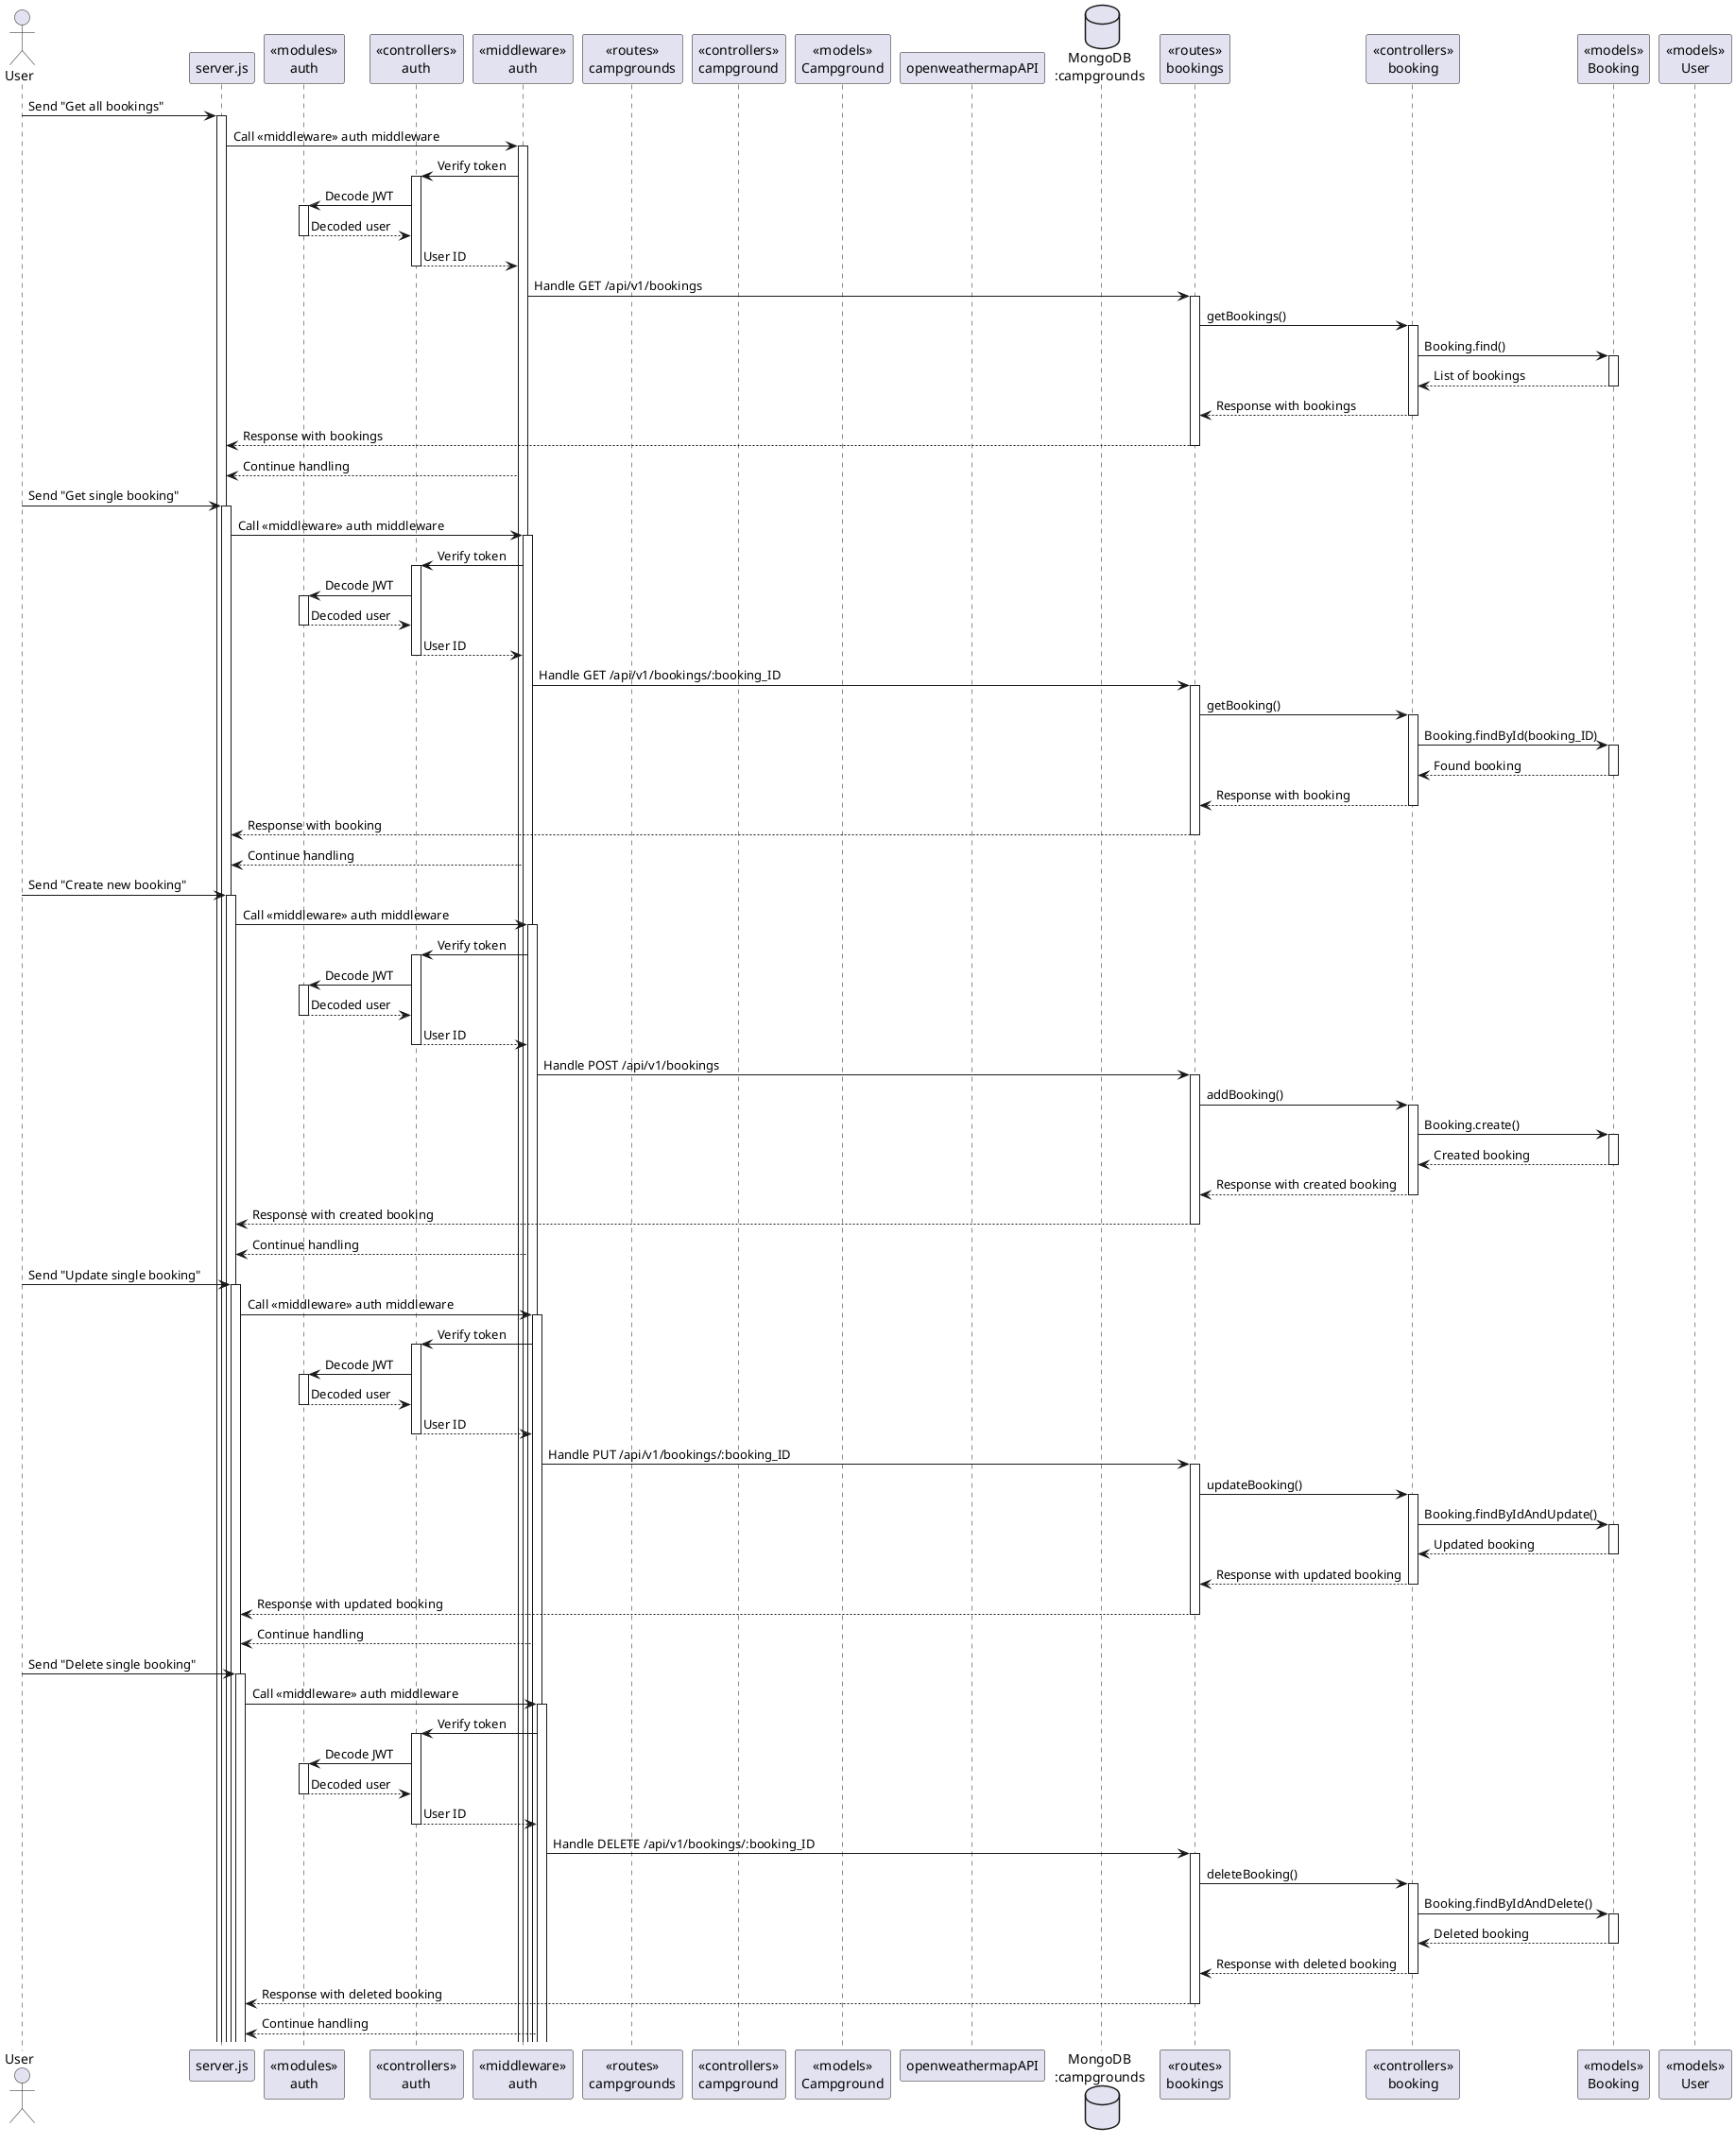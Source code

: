 @startuml

actor User
participant "server.js" as Server
participant "<<modules>>\nauth" as AuthModule
participant "<<controllers>>\nauth" as AuthController
participant "<<middleware>>\nauth" as AuthMiddleware
participant "<<routes>>\ncampgrounds" as CampgroundRoutes
participant "<<controllers>>\ncampground" as CampgroundController
participant "<<models>>\nCampground" as CampgroundModel
participant "openweathermapAPI" as ExternalAPI
database "MongoDB\n:campgrounds" as CampgroundsDatabase
participant "<<routes>>\nbookings" as BookingRoutes
participant "<<controllers>>\nbooking" as BookingController
participant "<<models>>\nBooking" as BookingModel
participant "<<models>>\nUser" as UserModel

User -> Server: Send "Get all bookings"
activate Server
Server -> AuthMiddleware: Call <<middleware>> auth middleware
activate AuthMiddleware
AuthMiddleware -> AuthController: Verify token
activate AuthController
AuthController -> AuthModule: Decode JWT
activate AuthModule
AuthModule --> AuthController: Decoded user
deactivate AuthModule
AuthController --> AuthMiddleware: User ID
deactivate AuthController
AuthMiddleware -> BookingRoutes: Handle GET /api/v1/bookings
activate BookingRoutes
BookingRoutes -> BookingController: getBookings()
activate BookingController
BookingController -> BookingModel: Booking.find()
activate BookingModel
BookingModel --> BookingController: List of bookings
deactivate BookingModel
BookingController --> BookingRoutes: Response with bookings
deactivate BookingController
BookingRoutes --> Server: Response with bookings
deactivate BookingRoutes
AuthMiddleware --> Server: Continue handling

User -> Server: Send "Get single booking"
activate Server
Server -> AuthMiddleware: Call <<middleware>> auth middleware
activate AuthMiddleware
AuthMiddleware -> AuthController: Verify token
activate AuthController
AuthController -> AuthModule: Decode JWT
activate AuthModule
AuthModule --> AuthController: Decoded user
deactivate AuthModule
AuthController --> AuthMiddleware: User ID
deactivate AuthController
AuthMiddleware -> BookingRoutes: Handle GET /api/v1/bookings/:booking_ID
activate BookingRoutes
BookingRoutes -> BookingController: getBooking()
activate BookingController
BookingController -> BookingModel: Booking.findById(booking_ID)
activate BookingModel
BookingModel --> BookingController: Found booking
deactivate BookingModel
BookingController --> BookingRoutes: Response with booking
deactivate BookingController
BookingRoutes --> Server: Response with booking
deactivate BookingRoutes
AuthMiddleware --> Server: Continue handling

User -> Server: Send "Create new booking"
activate Server
Server -> AuthMiddleware: Call <<middleware>> auth middleware
activate AuthMiddleware
AuthMiddleware -> AuthController: Verify token
activate AuthController
AuthController -> AuthModule: Decode JWT
activate AuthModule
AuthModule --> AuthController: Decoded user
deactivate AuthModule
AuthController --> AuthMiddleware: User ID
deactivate AuthController
AuthMiddleware -> BookingRoutes: Handle POST /api/v1/bookings
activate BookingRoutes
BookingRoutes -> BookingController: addBooking()
activate BookingController
BookingController -> BookingModel: Booking.create()
activate BookingModel
BookingModel --> BookingController: Created booking
deactivate BookingModel
BookingController --> BookingRoutes: Response with created booking
deactivate BookingController
BookingRoutes --> Server: Response with created booking
deactivate BookingRoutes
AuthMiddleware --> Server: Continue handling

User -> Server: Send "Update single booking"
activate Server
Server -> AuthMiddleware: Call <<middleware>> auth middleware
activate AuthMiddleware
AuthMiddleware -> AuthController: Verify token
activate AuthController
AuthController -> AuthModule: Decode JWT
activate AuthModule
AuthModule --> AuthController: Decoded user
deactivate AuthModule
AuthController --> AuthMiddleware: User ID
deactivate AuthController
AuthMiddleware -> BookingRoutes: Handle PUT /api/v1/bookings/:booking_ID
activate BookingRoutes
BookingRoutes -> BookingController: updateBooking()
activate BookingController
BookingController -> BookingModel: Booking.findByIdAndUpdate()
activate BookingModel
BookingModel --> BookingController: Updated booking
deactivate BookingModel
BookingController --> BookingRoutes: Response with updated booking
deactivate BookingController
BookingRoutes --> Server: Response with updated booking
deactivate BookingRoutes
AuthMiddleware --> Server: Continue handling

User -> Server: Send "Delete single booking"
activate Server
Server -> AuthMiddleware: Call <<middleware>> auth middleware
activate AuthMiddleware
AuthMiddleware -> AuthController: Verify token
activate AuthController
AuthController -> AuthModule: Decode JWT
activate AuthModule
AuthModule --> AuthController: Decoded user
deactivate AuthModule
AuthController --> AuthMiddleware: User ID
deactivate AuthController
AuthMiddleware -> BookingRoutes: Handle DELETE /api/v1/bookings/:booking_ID
activate BookingRoutes
BookingRoutes -> BookingController: deleteBooking()
activate BookingController
BookingController -> BookingModel: Booking.findByIdAndDelete()
activate BookingModel
BookingModel --> BookingController: Deleted booking
deactivate BookingModel
BookingController --> BookingRoutes: Response with deleted booking
deactivate BookingController
BookingRoutes --> Server: Response with deleted booking
deactivate BookingRoutes
AuthMiddleware --> Server: Continue handling

@enduml
